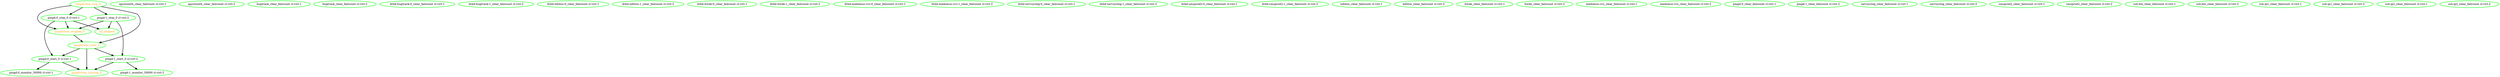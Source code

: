 digraph "g" {
"all_stopped" [ style=bold color="green" fontcolor="orange"  ]
"apcstonith_clear_failcount cl-virt-1" [ style=bold color="green" fontcolor="black"  ]
"apcstonith_clear_failcount cl-virt-2" [ style=bold color="green" fontcolor="black"  ]
"bugtrack_clear_failcount cl-virt-1" [ style=bold color="green" fontcolor="black"  ]
"bugtrack_clear_failcount cl-virt-2" [ style=bold color="green" fontcolor="black"  ]
"drbd-bugtrack:0_clear_failcount cl-virt-1" [ style=bold color="green" fontcolor="black"  ]
"drbd-bugtrack:1_clear_failcount cl-virt-2" [ style=bold color="green" fontcolor="black"  ]
"drbd-infotos:0_clear_failcount cl-virt-1" [ style=bold color="green" fontcolor="black"  ]
"drbd-infotos:1_clear_failcount cl-virt-2" [ style=bold color="green" fontcolor="black"  ]
"drbd-itwiki:0_clear_failcount cl-virt-1" [ style=bold color="green" fontcolor="black"  ]
"drbd-itwiki:1_clear_failcount cl-virt-2" [ style=bold color="green" fontcolor="black"  ]
"drbd-medomus-cvs:0_clear_failcount cl-virt-1" [ style=bold color="green" fontcolor="black"  ]
"drbd-medomus-cvs:1_clear_failcount cl-virt-2" [ style=bold color="green" fontcolor="black"  ]
"drbd-servsyslog:0_clear_failcount cl-virt-1" [ style=bold color="green" fontcolor="black"  ]
"drbd-servsyslog:1_clear_failcount cl-virt-2" [ style=bold color="green" fontcolor="black"  ]
"drbd-smsprod2:0_clear_failcount cl-virt-1" [ style=bold color="green" fontcolor="black"  ]
"drbd-smsprod2:1_clear_failcount cl-virt-2" [ style=bold color="green" fontcolor="black"  ]
"infotos_clear_failcount cl-virt-1" [ style=bold color="green" fontcolor="black"  ]
"infotos_clear_failcount cl-virt-2" [ style=bold color="green" fontcolor="black"  ]
"itwiki_clear_failcount cl-virt-1" [ style=bold color="green" fontcolor="black"  ]
"itwiki_clear_failcount cl-virt-2" [ style=bold color="green" fontcolor="black"  ]
"medomus-cvs_clear_failcount cl-virt-1" [ style=bold color="green" fontcolor="black"  ]
"medomus-cvs_clear_failcount cl-virt-2" [ style=bold color="green" fontcolor="black"  ]
"pingd:0_clear_failcount cl-virt-1" [ style=bold color="green" fontcolor="black"  ]
"pingd:0_monitor_30000 cl-virt-1" [ style=bold color="green" fontcolor="black"  ]
"pingd:0_start_0 cl-virt-1" -> "pingd:0_monitor_30000 cl-virt-1" [ style = bold]
"pingd:0_start_0 cl-virt-1" -> "pingdclone_running_0" [ style = bold]
"pingd:0_start_0 cl-virt-1" [ style=bold color="green" fontcolor="black"  ]
"pingd:0_stop_0 cl-virt-1" -> "all_stopped" [ style = bold]
"pingd:0_stop_0 cl-virt-1" -> "pingd:0_start_0 cl-virt-1" [ style = bold]
"pingd:0_stop_0 cl-virt-1" -> "pingdclone_stopped_0" [ style = bold]
"pingd:0_stop_0 cl-virt-1" [ style=bold color="green" fontcolor="black"  ]
"pingd:1_clear_failcount cl-virt-2" [ style=bold color="green" fontcolor="black"  ]
"pingd:1_monitor_30000 cl-virt-2" [ style=bold color="green" fontcolor="black"  ]
"pingd:1_start_0 cl-virt-2" -> "pingd:1_monitor_30000 cl-virt-2" [ style = bold]
"pingd:1_start_0 cl-virt-2" -> "pingdclone_running_0" [ style = bold]
"pingd:1_start_0 cl-virt-2" [ style=bold color="green" fontcolor="black"  ]
"pingd:1_stop_0 cl-virt-2" -> "all_stopped" [ style = bold]
"pingd:1_stop_0 cl-virt-2" -> "pingd:1_start_0 cl-virt-2" [ style = bold]
"pingd:1_stop_0 cl-virt-2" -> "pingdclone_stopped_0" [ style = bold]
"pingd:1_stop_0 cl-virt-2" [ style=bold color="green" fontcolor="black"  ]
"pingdclone_running_0" [ style=bold color="green" fontcolor="orange"  ]
"pingdclone_start_0" -> "pingd:0_start_0 cl-virt-1" [ style = bold]
"pingdclone_start_0" -> "pingd:1_start_0 cl-virt-2" [ style = bold]
"pingdclone_start_0" -> "pingdclone_running_0" [ style = bold]
"pingdclone_start_0" [ style=bold color="green" fontcolor="orange"  ]
"pingdclone_stop_0" -> "pingd:0_stop_0 cl-virt-1" [ style = bold]
"pingdclone_stop_0" -> "pingd:1_stop_0 cl-virt-2" [ style = bold]
"pingdclone_stop_0" -> "pingdclone_start_0" [ style = bold]
"pingdclone_stop_0" -> "pingdclone_stopped_0" [ style = bold]
"pingdclone_stop_0" [ style=bold color="green" fontcolor="orange"  ]
"pingdclone_stopped_0" -> "pingdclone_start_0" [ style = bold]
"pingdclone_stopped_0" [ style=bold color="green" fontcolor="orange"  ]
"servsyslog_clear_failcount cl-virt-1" [ style=bold color="green" fontcolor="black"  ]
"servsyslog_clear_failcount cl-virt-2" [ style=bold color="green" fontcolor="black"  ]
"smsprod2_clear_failcount cl-virt-1" [ style=bold color="green" fontcolor="black"  ]
"smsprod2_clear_failcount cl-virt-2" [ style=bold color="green" fontcolor="black"  ]
"ssh-bin_clear_failcount cl-virt-1" [ style=bold color="green" fontcolor="black"  ]
"ssh-bin_clear_failcount cl-virt-2" [ style=bold color="green" fontcolor="black"  ]
"ssh-ip1_clear_failcount cl-virt-1" [ style=bold color="green" fontcolor="black"  ]
"ssh-ip1_clear_failcount cl-virt-2" [ style=bold color="green" fontcolor="black"  ]
"ssh-ip2_clear_failcount cl-virt-1" [ style=bold color="green" fontcolor="black"  ]
"ssh-ip2_clear_failcount cl-virt-2" [ style=bold color="green" fontcolor="black"  ]
}
